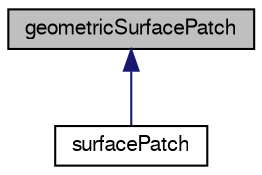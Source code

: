 digraph "geometricSurfacePatch"
{
  bgcolor="transparent";
  edge [fontname="FreeSans",fontsize="10",labelfontname="FreeSans",labelfontsize="10"];
  node [fontname="FreeSans",fontsize="10",shape=record];
  Node0 [label="geometricSurfacePatch",height=0.2,width=0.4,color="black", fillcolor="grey75", style="filled", fontcolor="black"];
  Node0 -> Node1 [dir="back",color="midnightblue",fontsize="10",style="solid",fontname="FreeSans"];
  Node1 [label="surfacePatch",height=0.2,width=0.4,color="black",URL="$a30590.html",tooltip="&#39;Patch&#39; on surface as subset of triSurface. "];
}
